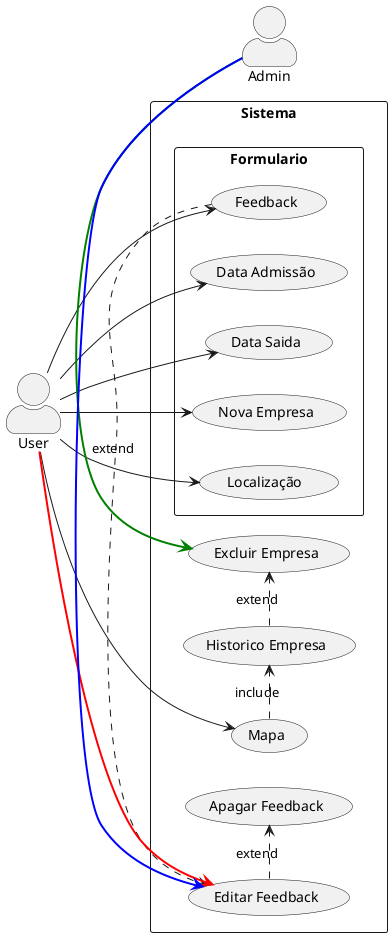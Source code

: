@startuml
skinparam actorStyle awesome
actor "User" as fc
rectangle Sistema { 
left to right direction
rectangle Formulario {

  usecase "Data Admissão" as UC1
  usecase "Data Saida" as UC2
  usecase "Nova Empresa" as UC3
  usecase "Localização " as UC4
  usecase "Feedback" as UC5
}
fc --> UC1
fc --> UC2
fc --> UC3
fc --> UC4
fc --> UC5

usecase "Mapa" as UC6
usecase "Historico Empresa" as UC7
usecase "Excluir Empresa" as UC8
fc --> UC6
(UC7) .> (UC8) : extend
(UC6) .> (UC7) : include
usecase "Editar Feedback" as UC9
usecase "Apagar Feedback" as UC10

(UC5) .> (UC9) : extend 
(UC9) .> (UC10) : extend
}
fc --> UC9 #line:red;line.bold;text:red 
:Admin: -right->(UC8) #line:green;line.bold;text:green 
:Admin: -left->(UC9) #line:blue;line.bold;text:blue 
@enduml
